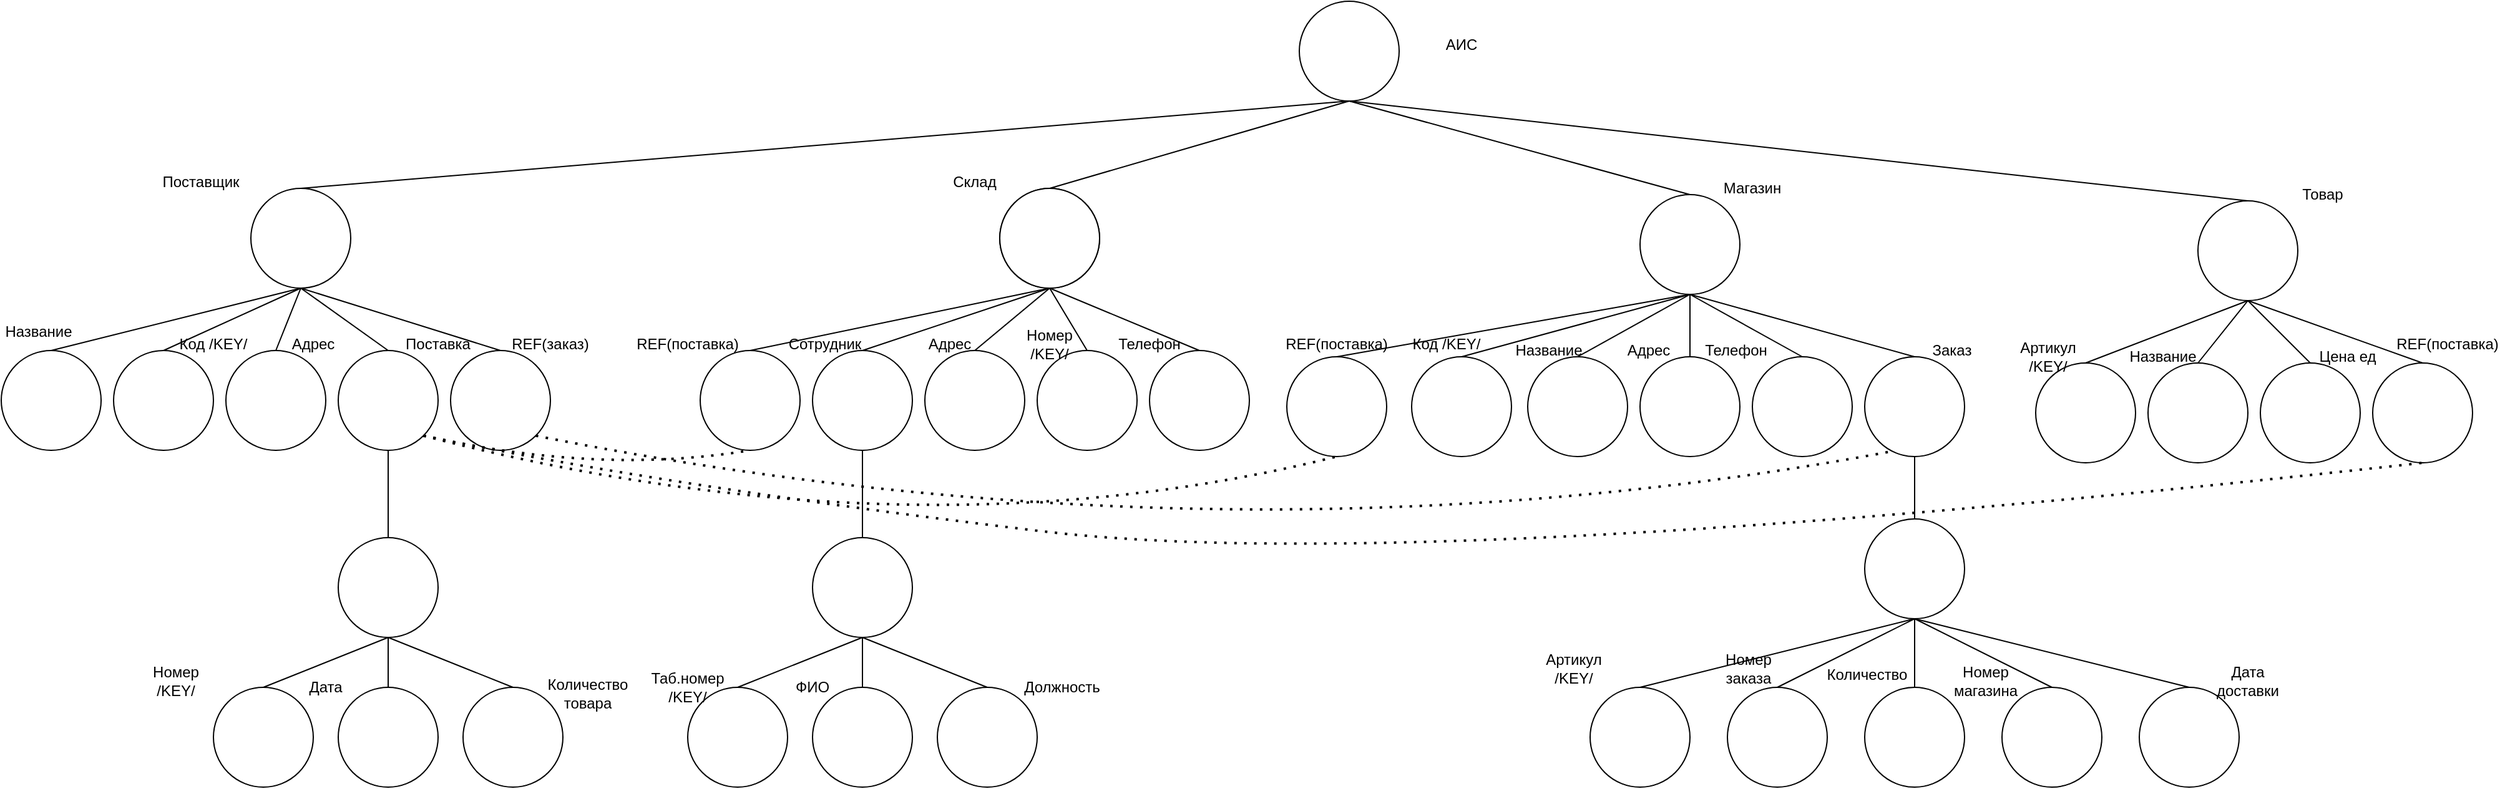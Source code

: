 <mxfile version="15.7.1" type="github">
  <diagram id="nbO-xUztNOdvrbBRGyaU" name="Page-1">
    <mxGraphModel dx="1018" dy="1074" grid="1" gridSize="10" guides="1" tooltips="1" connect="1" arrows="1" fold="1" page="1" pageScale="1" pageWidth="2336" pageHeight="1654" math="0" shadow="0">
      <root>
        <mxCell id="0" />
        <mxCell id="1" parent="0" />
        <mxCell id="AkOpAmFY5jFsptfe66Um-8" value="" style="endArrow=none;html=1;rounded=0;exitX=0.5;exitY=0;exitDx=0;exitDy=0;entryX=0.5;entryY=1;entryDx=0;entryDy=0;" edge="1" parent="1" source="AkOpAmFY5jFsptfe66Um-3" target="AkOpAmFY5jFsptfe66Um-1">
          <mxGeometry width="50" height="50" relative="1" as="geometry">
            <mxPoint x="677" y="220" as="sourcePoint" />
            <mxPoint x="727" y="170" as="targetPoint" />
          </mxGeometry>
        </mxCell>
        <mxCell id="AkOpAmFY5jFsptfe66Um-9" value="" style="endArrow=none;html=1;rounded=0;exitX=0.5;exitY=0;exitDx=0;exitDy=0;entryX=0.5;entryY=1;entryDx=0;entryDy=0;" edge="1" parent="1" source="AkOpAmFY5jFsptfe66Um-4" target="AkOpAmFY5jFsptfe66Um-1">
          <mxGeometry width="50" height="50" relative="1" as="geometry">
            <mxPoint x="597" y="230" as="sourcePoint" />
            <mxPoint x="827" y="170" as="targetPoint" />
          </mxGeometry>
        </mxCell>
        <mxCell id="AkOpAmFY5jFsptfe66Um-10" value="" style="endArrow=none;html=1;rounded=0;exitX=0.5;exitY=0;exitDx=0;exitDy=0;entryX=0.5;entryY=1;entryDx=0;entryDy=0;" edge="1" parent="1" source="AkOpAmFY5jFsptfe66Um-5" target="AkOpAmFY5jFsptfe66Um-1">
          <mxGeometry width="50" height="50" relative="1" as="geometry">
            <mxPoint x="807" y="250" as="sourcePoint" />
            <mxPoint x="910" y="110" as="targetPoint" />
          </mxGeometry>
        </mxCell>
        <mxCell id="AkOpAmFY5jFsptfe66Um-11" value="" style="endArrow=none;html=1;rounded=0;entryX=0.5;entryY=0;entryDx=0;entryDy=0;exitX=0.5;exitY=1;exitDx=0;exitDy=0;" edge="1" parent="1" source="AkOpAmFY5jFsptfe66Um-1" target="AkOpAmFY5jFsptfe66Um-6">
          <mxGeometry width="50" height="50" relative="1" as="geometry">
            <mxPoint x="827" y="170" as="sourcePoint" />
            <mxPoint x="997" y="160" as="targetPoint" />
          </mxGeometry>
        </mxCell>
        <mxCell id="AkOpAmFY5jFsptfe66Um-31" value="" style="ellipse;whiteSpace=wrap;html=1;aspect=fixed;shadow=0;fillColor=#FFFFFF;" vertex="1" parent="1">
          <mxGeometry x="280" y="480" width="80" height="80" as="geometry" />
        </mxCell>
        <mxCell id="AkOpAmFY5jFsptfe66Um-32" value="" style="ellipse;whiteSpace=wrap;html=1;aspect=fixed;shadow=0;fillColor=#FFFFFF;" vertex="1" parent="1">
          <mxGeometry x="380" y="600" width="80" height="80" as="geometry" />
        </mxCell>
        <mxCell id="AkOpAmFY5jFsptfe66Um-33" value="" style="ellipse;whiteSpace=wrap;html=1;aspect=fixed;shadow=0;fillColor=#FFFFFF;" vertex="1" parent="1">
          <mxGeometry x="280" y="600" width="80" height="80" as="geometry" />
        </mxCell>
        <mxCell id="AkOpAmFY5jFsptfe66Um-34" value="" style="ellipse;whiteSpace=wrap;html=1;aspect=fixed;shadow=0;fillColor=#FFFFFF;" vertex="1" parent="1">
          <mxGeometry x="180" y="600" width="80" height="80" as="geometry" />
        </mxCell>
        <mxCell id="AkOpAmFY5jFsptfe66Um-35" value="" style="endArrow=none;html=1;rounded=0;entryX=0.5;entryY=1;entryDx=0;entryDy=0;exitX=0.5;exitY=0;exitDx=0;exitDy=0;" edge="1" parent="1" source="AkOpAmFY5jFsptfe66Um-32" target="AkOpAmFY5jFsptfe66Um-31">
          <mxGeometry width="50" height="50" relative="1" as="geometry">
            <mxPoint x="310" y="840" as="sourcePoint" />
            <mxPoint x="360" y="790" as="targetPoint" />
          </mxGeometry>
        </mxCell>
        <mxCell id="AkOpAmFY5jFsptfe66Um-36" value="" style="endArrow=none;html=1;rounded=0;entryX=0.5;entryY=1;entryDx=0;entryDy=0;exitX=0.5;exitY=0;exitDx=0;exitDy=0;" edge="1" parent="1" source="AkOpAmFY5jFsptfe66Um-31" target="AkOpAmFY5jFsptfe66Um-17">
          <mxGeometry width="50" height="50" relative="1" as="geometry">
            <mxPoint x="500" y="640" as="sourcePoint" />
            <mxPoint x="550" y="590" as="targetPoint" />
          </mxGeometry>
        </mxCell>
        <mxCell id="AkOpAmFY5jFsptfe66Um-37" value="" style="endArrow=none;html=1;rounded=0;entryX=0.5;entryY=1;entryDx=0;entryDy=0;exitX=0.5;exitY=0;exitDx=0;exitDy=0;" edge="1" parent="1" source="AkOpAmFY5jFsptfe66Um-33" target="AkOpAmFY5jFsptfe66Um-31">
          <mxGeometry width="50" height="50" relative="1" as="geometry">
            <mxPoint x="160" y="800" as="sourcePoint" />
            <mxPoint x="210" y="750" as="targetPoint" />
          </mxGeometry>
        </mxCell>
        <mxCell id="AkOpAmFY5jFsptfe66Um-38" value="" style="endArrow=none;html=1;rounded=0;entryX=0.5;entryY=1;entryDx=0;entryDy=0;exitX=0.5;exitY=0;exitDx=0;exitDy=0;startArrow=none;" edge="1" parent="1" source="AkOpAmFY5jFsptfe66Um-34" target="AkOpAmFY5jFsptfe66Um-31">
          <mxGeometry width="50" height="50" relative="1" as="geometry">
            <mxPoint x="200" y="830" as="sourcePoint" />
            <mxPoint x="250" y="780" as="targetPoint" />
          </mxGeometry>
        </mxCell>
        <mxCell id="AkOpAmFY5jFsptfe66Um-39" value="Номер /KEY/" style="text;html=1;strokeColor=none;fillColor=none;align=center;verticalAlign=middle;whiteSpace=wrap;rounded=0;shadow=0;" vertex="1" parent="1">
          <mxGeometry x="120" y="580" width="60" height="30" as="geometry" />
        </mxCell>
        <mxCell id="AkOpAmFY5jFsptfe66Um-40" value="Дата" style="text;html=1;strokeColor=none;fillColor=none;align=center;verticalAlign=middle;whiteSpace=wrap;rounded=0;shadow=0;" vertex="1" parent="1">
          <mxGeometry x="240" y="585" width="60" height="30" as="geometry" />
        </mxCell>
        <mxCell id="AkOpAmFY5jFsptfe66Um-42" value="Количество товара" style="text;html=1;strokeColor=none;fillColor=none;align=center;verticalAlign=middle;whiteSpace=wrap;rounded=0;shadow=0;" vertex="1" parent="1">
          <mxGeometry x="450" y="585" width="60" height="40" as="geometry" />
        </mxCell>
        <mxCell id="AkOpAmFY5jFsptfe66Um-95" value="" style="group" vertex="1" connectable="0" parent="1">
          <mxGeometry x="1640" y="190" width="360" height="230" as="geometry" />
        </mxCell>
        <mxCell id="AkOpAmFY5jFsptfe66Um-6" value="" style="ellipse;whiteSpace=wrap;html=1;aspect=fixed;shadow=0;fillColor=#FFFFFF;" vertex="1" parent="AkOpAmFY5jFsptfe66Um-95">
          <mxGeometry x="130" y="20" width="80" height="80" as="geometry" />
        </mxCell>
        <mxCell id="AkOpAmFY5jFsptfe66Um-15" value="Товар" style="text;html=1;strokeColor=none;fillColor=none;align=center;verticalAlign=middle;whiteSpace=wrap;rounded=0;shadow=0;" vertex="1" parent="AkOpAmFY5jFsptfe66Um-95">
          <mxGeometry x="200" width="60" height="30" as="geometry" />
        </mxCell>
        <mxCell id="AkOpAmFY5jFsptfe66Um-66" value="" style="ellipse;whiteSpace=wrap;html=1;aspect=fixed;shadow=0;fillColor=#FFFFFF;" vertex="1" parent="AkOpAmFY5jFsptfe66Um-95">
          <mxGeometry x="270" y="150" width="80" height="80" as="geometry" />
        </mxCell>
        <mxCell id="AkOpAmFY5jFsptfe66Um-67" value="" style="endArrow=none;html=1;rounded=0;exitX=0.5;exitY=1;exitDx=0;exitDy=0;entryX=0.5;entryY=0;entryDx=0;entryDy=0;" edge="1" parent="AkOpAmFY5jFsptfe66Um-95" source="AkOpAmFY5jFsptfe66Um-6" target="AkOpAmFY5jFsptfe66Um-66">
          <mxGeometry width="50" height="50" relative="1" as="geometry">
            <mxPoint x="90" y="130" as="sourcePoint" />
            <mxPoint x="140" y="80" as="targetPoint" />
          </mxGeometry>
        </mxCell>
        <mxCell id="AkOpAmFY5jFsptfe66Um-69" value="REF(поставка)" style="text;html=1;strokeColor=none;fillColor=none;align=center;verticalAlign=middle;whiteSpace=wrap;rounded=0;shadow=0;" vertex="1" parent="AkOpAmFY5jFsptfe66Um-95">
          <mxGeometry x="300" y="120" width="60" height="30" as="geometry" />
        </mxCell>
        <mxCell id="AkOpAmFY5jFsptfe66Um-78" value="" style="ellipse;whiteSpace=wrap;html=1;aspect=fixed;shadow=0;fillColor=#FFFFFF;" vertex="1" parent="AkOpAmFY5jFsptfe66Um-95">
          <mxGeometry x="180" y="150" width="80" height="80" as="geometry" />
        </mxCell>
        <mxCell id="AkOpAmFY5jFsptfe66Um-79" value="" style="ellipse;whiteSpace=wrap;html=1;aspect=fixed;shadow=0;fillColor=#FFFFFF;" vertex="1" parent="AkOpAmFY5jFsptfe66Um-95">
          <mxGeometry x="90" y="150" width="80" height="80" as="geometry" />
        </mxCell>
        <mxCell id="AkOpAmFY5jFsptfe66Um-80" value="" style="ellipse;whiteSpace=wrap;html=1;aspect=fixed;shadow=0;fillColor=#FFFFFF;" vertex="1" parent="AkOpAmFY5jFsptfe66Um-95">
          <mxGeometry y="150" width="80" height="80" as="geometry" />
        </mxCell>
        <mxCell id="AkOpAmFY5jFsptfe66Um-82" value="" style="endArrow=none;html=1;rounded=0;curved=1;exitX=0.5;exitY=1;exitDx=0;exitDy=0;entryX=0.5;entryY=0;entryDx=0;entryDy=0;" edge="1" parent="AkOpAmFY5jFsptfe66Um-95" source="AkOpAmFY5jFsptfe66Um-6" target="AkOpAmFY5jFsptfe66Um-80">
          <mxGeometry width="50" height="50" relative="1" as="geometry">
            <mxPoint x="60" y="340" as="sourcePoint" />
            <mxPoint x="110" y="290" as="targetPoint" />
          </mxGeometry>
        </mxCell>
        <mxCell id="AkOpAmFY5jFsptfe66Um-83" value="" style="endArrow=none;html=1;rounded=0;curved=1;entryX=0.5;entryY=1;entryDx=0;entryDy=0;exitX=0.5;exitY=0;exitDx=0;exitDy=0;" edge="1" parent="AkOpAmFY5jFsptfe66Um-95" source="AkOpAmFY5jFsptfe66Um-79" target="AkOpAmFY5jFsptfe66Um-6">
          <mxGeometry width="50" height="50" relative="1" as="geometry">
            <mxPoint x="30" y="350" as="sourcePoint" />
            <mxPoint x="80" y="300" as="targetPoint" />
          </mxGeometry>
        </mxCell>
        <mxCell id="AkOpAmFY5jFsptfe66Um-84" value="" style="endArrow=none;html=1;rounded=0;curved=1;exitX=0.5;exitY=0;exitDx=0;exitDy=0;entryX=0.5;entryY=1;entryDx=0;entryDy=0;" edge="1" parent="AkOpAmFY5jFsptfe66Um-95" source="AkOpAmFY5jFsptfe66Um-78" target="AkOpAmFY5jFsptfe66Um-6">
          <mxGeometry width="50" height="50" relative="1" as="geometry">
            <mxPoint x="80" y="320" as="sourcePoint" />
            <mxPoint x="-30" y="100" as="targetPoint" />
          </mxGeometry>
        </mxCell>
        <mxCell id="AkOpAmFY5jFsptfe66Um-195" value="Цена ед" style="text;html=1;strokeColor=none;fillColor=none;align=center;verticalAlign=middle;whiteSpace=wrap;rounded=0;shadow=0;" vertex="1" parent="AkOpAmFY5jFsptfe66Um-95">
          <mxGeometry x="220" y="130" width="60" height="30" as="geometry" />
        </mxCell>
        <mxCell id="AkOpAmFY5jFsptfe66Um-140" value="" style="group" vertex="1" connectable="0" parent="1">
          <mxGeometry x="10" y="180" width="470" height="230" as="geometry" />
        </mxCell>
        <mxCell id="AkOpAmFY5jFsptfe66Um-3" value="" style="ellipse;whiteSpace=wrap;html=1;aspect=fixed;shadow=0;fillColor=#FFFFFF;" vertex="1" parent="AkOpAmFY5jFsptfe66Um-140">
          <mxGeometry x="200" y="20" width="80" height="80" as="geometry" />
        </mxCell>
        <mxCell id="AkOpAmFY5jFsptfe66Um-12" value="Поставщик" style="text;html=1;strokeColor=none;fillColor=none;align=center;verticalAlign=middle;whiteSpace=wrap;rounded=0;shadow=0;" vertex="1" parent="AkOpAmFY5jFsptfe66Um-140">
          <mxGeometry x="130" width="60" height="30" as="geometry" />
        </mxCell>
        <mxCell id="AkOpAmFY5jFsptfe66Um-17" value="" style="ellipse;whiteSpace=wrap;html=1;aspect=fixed;shadow=0;fillColor=#FFFFFF;" vertex="1" parent="AkOpAmFY5jFsptfe66Um-140">
          <mxGeometry x="270" y="150" width="80" height="80" as="geometry" />
        </mxCell>
        <mxCell id="AkOpAmFY5jFsptfe66Um-20" value="" style="ellipse;whiteSpace=wrap;html=1;aspect=fixed;shadow=0;fillColor=#FFFFFF;" vertex="1" parent="AkOpAmFY5jFsptfe66Um-140">
          <mxGeometry x="180" y="150" width="80" height="80" as="geometry" />
        </mxCell>
        <mxCell id="AkOpAmFY5jFsptfe66Um-21" value="" style="ellipse;whiteSpace=wrap;html=1;aspect=fixed;shadow=0;fillColor=#FFFFFF;" vertex="1" parent="AkOpAmFY5jFsptfe66Um-140">
          <mxGeometry x="90" y="150" width="80" height="80" as="geometry" />
        </mxCell>
        <mxCell id="AkOpAmFY5jFsptfe66Um-22" value="" style="ellipse;whiteSpace=wrap;html=1;aspect=fixed;shadow=0;fillColor=#FFFFFF;" vertex="1" parent="AkOpAmFY5jFsptfe66Um-140">
          <mxGeometry y="150" width="80" height="80" as="geometry" />
        </mxCell>
        <mxCell id="AkOpAmFY5jFsptfe66Um-23" value="Код /KEY/" style="text;html=1;strokeColor=none;fillColor=none;align=center;verticalAlign=middle;whiteSpace=wrap;rounded=0;shadow=0;" vertex="1" parent="AkOpAmFY5jFsptfe66Um-140">
          <mxGeometry x="140" y="130" width="60" height="30" as="geometry" />
        </mxCell>
        <mxCell id="AkOpAmFY5jFsptfe66Um-24" value="Название" style="text;html=1;strokeColor=none;fillColor=none;align=center;verticalAlign=middle;whiteSpace=wrap;rounded=0;shadow=0;" vertex="1" parent="AkOpAmFY5jFsptfe66Um-140">
          <mxGeometry y="120" width="60" height="30" as="geometry" />
        </mxCell>
        <mxCell id="AkOpAmFY5jFsptfe66Um-26" value="Поставка" style="text;html=1;strokeColor=none;fillColor=none;align=center;verticalAlign=middle;whiteSpace=wrap;rounded=0;shadow=0;" vertex="1" parent="AkOpAmFY5jFsptfe66Um-140">
          <mxGeometry x="320" y="130" width="60" height="30" as="geometry" />
        </mxCell>
        <mxCell id="AkOpAmFY5jFsptfe66Um-85" value="" style="ellipse;whiteSpace=wrap;html=1;aspect=fixed;shadow=0;fillColor=#FFFFFF;" vertex="1" parent="AkOpAmFY5jFsptfe66Um-140">
          <mxGeometry x="360" y="150" width="80" height="80" as="geometry" />
        </mxCell>
        <mxCell id="AkOpAmFY5jFsptfe66Um-86" value="REF(заказ)" style="text;html=1;strokeColor=none;fillColor=none;align=center;verticalAlign=middle;whiteSpace=wrap;rounded=0;shadow=0;" vertex="1" parent="AkOpAmFY5jFsptfe66Um-140">
          <mxGeometry x="410" y="130" width="60" height="30" as="geometry" />
        </mxCell>
        <mxCell id="AkOpAmFY5jFsptfe66Um-27" value="" style="endArrow=none;html=1;rounded=0;entryX=0.5;entryY=1;entryDx=0;entryDy=0;exitX=0.5;exitY=0;exitDx=0;exitDy=0;" edge="1" parent="AkOpAmFY5jFsptfe66Um-140" source="AkOpAmFY5jFsptfe66Um-17" target="AkOpAmFY5jFsptfe66Um-3">
          <mxGeometry width="50" height="50" relative="1" as="geometry">
            <mxPoint x="360" y="580" as="sourcePoint" />
            <mxPoint x="410" y="530" as="targetPoint" />
          </mxGeometry>
        </mxCell>
        <mxCell id="AkOpAmFY5jFsptfe66Um-28" value="" style="endArrow=none;html=1;rounded=0;entryX=0.5;entryY=1;entryDx=0;entryDy=0;exitX=0.5;exitY=0;exitDx=0;exitDy=0;" edge="1" parent="AkOpAmFY5jFsptfe66Um-140" source="AkOpAmFY5jFsptfe66Um-20" target="AkOpAmFY5jFsptfe66Um-3">
          <mxGeometry width="50" height="50" relative="1" as="geometry">
            <mxPoint x="250" y="310" as="sourcePoint" />
            <mxPoint x="300" y="260" as="targetPoint" />
          </mxGeometry>
        </mxCell>
        <mxCell id="AkOpAmFY5jFsptfe66Um-29" value="" style="endArrow=none;html=1;rounded=0;exitX=0.5;exitY=0;exitDx=0;exitDy=0;entryX=0.5;entryY=1;entryDx=0;entryDy=0;" edge="1" parent="AkOpAmFY5jFsptfe66Um-140" source="AkOpAmFY5jFsptfe66Um-21" target="AkOpAmFY5jFsptfe66Um-3">
          <mxGeometry width="50" height="50" relative="1" as="geometry">
            <mxPoint x="140" y="310" as="sourcePoint" />
            <mxPoint x="410" y="300" as="targetPoint" />
          </mxGeometry>
        </mxCell>
        <mxCell id="AkOpAmFY5jFsptfe66Um-30" value="" style="endArrow=none;html=1;rounded=0;entryX=0.5;entryY=1;entryDx=0;entryDy=0;exitX=0.5;exitY=0;exitDx=0;exitDy=0;" edge="1" parent="AkOpAmFY5jFsptfe66Um-140" source="AkOpAmFY5jFsptfe66Um-22" target="AkOpAmFY5jFsptfe66Um-3">
          <mxGeometry width="50" height="50" relative="1" as="geometry">
            <mxPoint x="110" y="340" as="sourcePoint" />
            <mxPoint x="160" y="290" as="targetPoint" />
            <Array as="points" />
          </mxGeometry>
        </mxCell>
        <mxCell id="AkOpAmFY5jFsptfe66Um-87" value="" style="endArrow=none;html=1;rounded=0;curved=1;entryX=0.5;entryY=1;entryDx=0;entryDy=0;exitX=0.5;exitY=0;exitDx=0;exitDy=0;" edge="1" parent="AkOpAmFY5jFsptfe66Um-140" source="AkOpAmFY5jFsptfe66Um-85" target="AkOpAmFY5jFsptfe66Um-3">
          <mxGeometry width="50" height="50" relative="1" as="geometry">
            <mxPoint x="100" y="530" as="sourcePoint" />
            <mxPoint x="150" y="480" as="targetPoint" />
          </mxGeometry>
        </mxCell>
        <mxCell id="AkOpAmFY5jFsptfe66Um-25" value="Адрес" style="text;html=1;strokeColor=none;fillColor=none;align=center;verticalAlign=middle;whiteSpace=wrap;rounded=0;shadow=0;" vertex="1" parent="AkOpAmFY5jFsptfe66Um-140">
          <mxGeometry x="220" y="130" width="60" height="30" as="geometry" />
        </mxCell>
        <mxCell id="AkOpAmFY5jFsptfe66Um-143" value="" style="group" vertex="1" connectable="0" parent="1">
          <mxGeometry x="1050" y="50" width="160" height="80" as="geometry" />
        </mxCell>
        <mxCell id="AkOpAmFY5jFsptfe66Um-1" value="" style="ellipse;whiteSpace=wrap;html=1;aspect=fixed;shadow=0;" vertex="1" parent="AkOpAmFY5jFsptfe66Um-143">
          <mxGeometry width="80" height="80" as="geometry" />
        </mxCell>
        <mxCell id="AkOpAmFY5jFsptfe66Um-16" value="АИС" style="text;html=1;strokeColor=none;fillColor=none;align=center;verticalAlign=middle;whiteSpace=wrap;rounded=0;shadow=0;" vertex="1" parent="AkOpAmFY5jFsptfe66Um-143">
          <mxGeometry x="100" y="20" width="60" height="30" as="geometry" />
        </mxCell>
        <mxCell id="AkOpAmFY5jFsptfe66Um-147" value="" style="group" vertex="1" connectable="0" parent="1">
          <mxGeometry x="1120" y="190" width="683" height="490" as="geometry" />
        </mxCell>
        <mxCell id="AkOpAmFY5jFsptfe66Um-103" value="" style="group" vertex="1" connectable="0" parent="AkOpAmFY5jFsptfe66Um-147">
          <mxGeometry width="483" height="355" as="geometry" />
        </mxCell>
        <mxCell id="AkOpAmFY5jFsptfe66Um-5" value="" style="ellipse;whiteSpace=wrap;html=1;aspect=fixed;shadow=0;fillColor=#FFFFFF;" vertex="1" parent="AkOpAmFY5jFsptfe66Um-103">
          <mxGeometry x="203" y="15" width="80" height="80" as="geometry" />
        </mxCell>
        <mxCell id="AkOpAmFY5jFsptfe66Um-14" value="Магазин" style="text;html=1;strokeColor=none;fillColor=none;align=center;verticalAlign=middle;whiteSpace=wrap;rounded=0;shadow=0;" vertex="1" parent="AkOpAmFY5jFsptfe66Um-103">
          <mxGeometry x="263" width="60" height="20" as="geometry" />
        </mxCell>
        <mxCell id="AkOpAmFY5jFsptfe66Um-44" value="" style="ellipse;whiteSpace=wrap;html=1;aspect=fixed;shadow=0;fillColor=#FFFFFF;" vertex="1" parent="AkOpAmFY5jFsptfe66Um-103">
          <mxGeometry x="113" y="145" width="80" height="80" as="geometry" />
        </mxCell>
        <mxCell id="AkOpAmFY5jFsptfe66Um-45" value="" style="ellipse;whiteSpace=wrap;html=1;aspect=fixed;shadow=0;fillColor=#FFFFFF;" vertex="1" parent="AkOpAmFY5jFsptfe66Um-103">
          <mxGeometry x="203" y="145" width="80" height="80" as="geometry" />
        </mxCell>
        <mxCell id="AkOpAmFY5jFsptfe66Um-46" value="" style="ellipse;whiteSpace=wrap;html=1;aspect=fixed;shadow=0;fillColor=#FFFFFF;" vertex="1" parent="AkOpAmFY5jFsptfe66Um-103">
          <mxGeometry x="293" y="145" width="80" height="80" as="geometry" />
        </mxCell>
        <mxCell id="AkOpAmFY5jFsptfe66Um-47" value="" style="ellipse;whiteSpace=wrap;html=1;aspect=fixed;shadow=0;fillColor=#FFFFFF;" vertex="1" parent="AkOpAmFY5jFsptfe66Um-103">
          <mxGeometry x="383" y="145" width="80" height="80" as="geometry" />
        </mxCell>
        <mxCell id="AkOpAmFY5jFsptfe66Um-49" value="" style="endArrow=none;html=1;rounded=0;entryX=0.5;entryY=1;entryDx=0;entryDy=0;exitX=0.5;exitY=0;exitDx=0;exitDy=0;" edge="1" parent="AkOpAmFY5jFsptfe66Um-103" source="AkOpAmFY5jFsptfe66Um-44" target="AkOpAmFY5jFsptfe66Um-5">
          <mxGeometry width="50" height="50" relative="1" as="geometry">
            <mxPoint x="-47" y="325" as="sourcePoint" />
            <mxPoint x="3" y="275" as="targetPoint" />
          </mxGeometry>
        </mxCell>
        <mxCell id="AkOpAmFY5jFsptfe66Um-50" value="" style="endArrow=none;html=1;rounded=0;entryX=0.5;entryY=1;entryDx=0;entryDy=0;exitX=0.5;exitY=0;exitDx=0;exitDy=0;" edge="1" parent="AkOpAmFY5jFsptfe66Um-103" source="AkOpAmFY5jFsptfe66Um-45" target="AkOpAmFY5jFsptfe66Um-5">
          <mxGeometry width="50" height="50" relative="1" as="geometry">
            <mxPoint x="123" y="415" as="sourcePoint" />
            <mxPoint x="173" y="365" as="targetPoint" />
          </mxGeometry>
        </mxCell>
        <mxCell id="AkOpAmFY5jFsptfe66Um-51" value="" style="endArrow=none;html=1;rounded=0;exitX=0.5;exitY=0;exitDx=0;exitDy=0;entryX=0.5;entryY=1;entryDx=0;entryDy=0;" edge="1" parent="AkOpAmFY5jFsptfe66Um-103" source="AkOpAmFY5jFsptfe66Um-46" target="AkOpAmFY5jFsptfe66Um-5">
          <mxGeometry width="50" height="50" relative="1" as="geometry">
            <mxPoint x="213" y="385" as="sourcePoint" />
            <mxPoint x="373" y="75" as="targetPoint" />
          </mxGeometry>
        </mxCell>
        <mxCell id="AkOpAmFY5jFsptfe66Um-52" value="" style="endArrow=none;html=1;rounded=0;entryX=0.5;entryY=1;entryDx=0;entryDy=0;exitX=0.5;exitY=0;exitDx=0;exitDy=0;" edge="1" parent="AkOpAmFY5jFsptfe66Um-103" source="AkOpAmFY5jFsptfe66Um-47" target="AkOpAmFY5jFsptfe66Um-5">
          <mxGeometry width="50" height="50" relative="1" as="geometry">
            <mxPoint x="133" y="395" as="sourcePoint" />
            <mxPoint x="183" y="345" as="targetPoint" />
          </mxGeometry>
        </mxCell>
        <mxCell id="AkOpAmFY5jFsptfe66Um-53" value="Заказ" style="text;html=1;strokeColor=none;fillColor=none;align=center;verticalAlign=middle;whiteSpace=wrap;rounded=0;shadow=0;" vertex="1" parent="AkOpAmFY5jFsptfe66Um-103">
          <mxGeometry x="423" y="125" width="60" height="30" as="geometry" />
        </mxCell>
        <mxCell id="AkOpAmFY5jFsptfe66Um-54" value="" style="ellipse;whiteSpace=wrap;html=1;aspect=fixed;shadow=0;fillColor=#FFFFFF;" vertex="1" parent="AkOpAmFY5jFsptfe66Um-103">
          <mxGeometry x="383" y="275" width="80" height="80" as="geometry" />
        </mxCell>
        <mxCell id="AkOpAmFY5jFsptfe66Um-55" value="" style="endArrow=none;html=1;rounded=0;entryX=0.5;entryY=1;entryDx=0;entryDy=0;exitX=0.5;exitY=0;exitDx=0;exitDy=0;" edge="1" parent="AkOpAmFY5jFsptfe66Um-103" source="AkOpAmFY5jFsptfe66Um-54" target="AkOpAmFY5jFsptfe66Um-47">
          <mxGeometry width="50" height="50" relative="1" as="geometry">
            <mxPoint x="173" y="455" as="sourcePoint" />
            <mxPoint x="223" y="405" as="targetPoint" />
          </mxGeometry>
        </mxCell>
        <mxCell id="AkOpAmFY5jFsptfe66Um-101" value="" style="endArrow=none;html=1;rounded=0;exitX=0.5;exitY=0;exitDx=0;exitDy=0;entryX=0.5;entryY=1;entryDx=0;entryDy=0;" edge="1" source="AkOpAmFY5jFsptfe66Um-100" parent="AkOpAmFY5jFsptfe66Um-103">
          <mxGeometry width="50" height="50" relative="1" as="geometry">
            <mxPoint x="93" y="365" as="sourcePoint" />
            <mxPoint x="423" y="355" as="targetPoint" />
          </mxGeometry>
        </mxCell>
        <mxCell id="AkOpAmFY5jFsptfe66Um-102" value="" style="endArrow=none;html=1;rounded=0;exitX=0.5;exitY=0;exitDx=0;exitDy=0;entryX=0.5;entryY=1;entryDx=0;entryDy=0;" edge="1" source="AkOpAmFY5jFsptfe66Um-99" parent="AkOpAmFY5jFsptfe66Um-103">
          <mxGeometry width="50" height="50" relative="1" as="geometry">
            <mxPoint x="163" y="365" as="sourcePoint" />
            <mxPoint x="423" y="355" as="targetPoint" />
          </mxGeometry>
        </mxCell>
        <mxCell id="AkOpAmFY5jFsptfe66Um-179" value="Название" style="text;html=1;strokeColor=none;fillColor=none;align=center;verticalAlign=middle;whiteSpace=wrap;rounded=0;shadow=0;" vertex="1" parent="AkOpAmFY5jFsptfe66Um-103">
          <mxGeometry x="100" y="125" width="60" height="30" as="geometry" />
        </mxCell>
        <mxCell id="AkOpAmFY5jFsptfe66Um-181" value="Адрес" style="text;html=1;strokeColor=none;fillColor=none;align=center;verticalAlign=middle;whiteSpace=wrap;rounded=0;shadow=0;" vertex="1" parent="AkOpAmFY5jFsptfe66Um-103">
          <mxGeometry x="180" y="125" width="60" height="30" as="geometry" />
        </mxCell>
        <mxCell id="AkOpAmFY5jFsptfe66Um-182" value="Телефон" style="text;html=1;strokeColor=none;fillColor=none;align=center;verticalAlign=middle;whiteSpace=wrap;rounded=0;shadow=0;" vertex="1" parent="AkOpAmFY5jFsptfe66Um-103">
          <mxGeometry x="250" y="125" width="60" height="30" as="geometry" />
        </mxCell>
        <mxCell id="AkOpAmFY5jFsptfe66Um-146" value="" style="group" vertex="1" connectable="0" parent="AkOpAmFY5jFsptfe66Um-147">
          <mxGeometry x="163" y="410" width="520" height="80" as="geometry" />
        </mxCell>
        <mxCell id="AkOpAmFY5jFsptfe66Um-96" value="" style="ellipse;whiteSpace=wrap;html=1;aspect=fixed;shadow=0;fillColor=#FFFFFF;" vertex="1" parent="AkOpAmFY5jFsptfe66Um-146">
          <mxGeometry x="440" width="80" height="80" as="geometry" />
        </mxCell>
        <mxCell id="AkOpAmFY5jFsptfe66Um-97" value="" style="ellipse;whiteSpace=wrap;html=1;aspect=fixed;shadow=0;fillColor=#FFFFFF;" vertex="1" parent="AkOpAmFY5jFsptfe66Um-146">
          <mxGeometry x="330" width="80" height="80" as="geometry" />
        </mxCell>
        <mxCell id="AkOpAmFY5jFsptfe66Um-98" value="" style="ellipse;whiteSpace=wrap;html=1;aspect=fixed;shadow=0;fillColor=#FFFFFF;" vertex="1" parent="AkOpAmFY5jFsptfe66Um-146">
          <mxGeometry x="220" width="80" height="80" as="geometry" />
        </mxCell>
        <mxCell id="AkOpAmFY5jFsptfe66Um-99" value="" style="ellipse;whiteSpace=wrap;html=1;aspect=fixed;shadow=0;fillColor=#FFFFFF;" vertex="1" parent="AkOpAmFY5jFsptfe66Um-146">
          <mxGeometry x="110" width="80" height="80" as="geometry" />
        </mxCell>
        <mxCell id="AkOpAmFY5jFsptfe66Um-100" value="" style="ellipse;whiteSpace=wrap;html=1;aspect=fixed;shadow=0;fillColor=#FFFFFF;" vertex="1" parent="AkOpAmFY5jFsptfe66Um-146">
          <mxGeometry width="80" height="80" as="geometry" />
        </mxCell>
        <mxCell id="AkOpAmFY5jFsptfe66Um-190" value="Количество" style="text;html=1;strokeColor=none;fillColor=none;align=center;verticalAlign=middle;whiteSpace=wrap;rounded=0;shadow=0;direction=south;" vertex="1" parent="AkOpAmFY5jFsptfe66Um-146">
          <mxGeometry x="207" y="-40" width="30" height="60" as="geometry" />
        </mxCell>
        <mxCell id="AkOpAmFY5jFsptfe66Um-63" value="" style="endArrow=none;html=1;rounded=0;exitX=0.5;exitY=0;exitDx=0;exitDy=0;entryX=0.5;entryY=1;entryDx=0;entryDy=0;" edge="1" parent="AkOpAmFY5jFsptfe66Um-147" source="AkOpAmFY5jFsptfe66Um-96" target="AkOpAmFY5jFsptfe66Um-54">
          <mxGeometry width="50" height="50" relative="1" as="geometry">
            <mxPoint x="1040" y="600" as="sourcePoint" />
            <mxPoint x="1413" y="505" as="targetPoint" />
          </mxGeometry>
        </mxCell>
        <mxCell id="AkOpAmFY5jFsptfe66Um-64" value="" style="endArrow=none;html=1;rounded=0;exitX=0.5;exitY=0;exitDx=0;exitDy=0;entryX=0.5;entryY=1;entryDx=0;entryDy=0;" edge="1" parent="AkOpAmFY5jFsptfe66Um-147" source="AkOpAmFY5jFsptfe66Um-97" target="AkOpAmFY5jFsptfe66Um-54">
          <mxGeometry width="50" height="50" relative="1" as="geometry">
            <mxPoint x="1150" y="600" as="sourcePoint" />
            <mxPoint x="1503" y="495" as="targetPoint" />
          </mxGeometry>
        </mxCell>
        <mxCell id="AkOpAmFY5jFsptfe66Um-65" value="" style="endArrow=none;html=1;rounded=0;exitX=0.5;exitY=0;exitDx=0;exitDy=0;entryX=0.5;entryY=1;entryDx=0;entryDy=0;" edge="1" parent="AkOpAmFY5jFsptfe66Um-147" source="AkOpAmFY5jFsptfe66Um-98" target="AkOpAmFY5jFsptfe66Um-54">
          <mxGeometry width="50" height="50" relative="1" as="geometry">
            <mxPoint x="1260" y="600" as="sourcePoint" />
            <mxPoint x="1443" y="735" as="targetPoint" />
          </mxGeometry>
        </mxCell>
        <mxCell id="AkOpAmFY5jFsptfe66Um-184" value="Артикул /KEY/" style="text;html=1;strokeColor=none;fillColor=none;align=center;verticalAlign=middle;whiteSpace=wrap;rounded=0;shadow=0;" vertex="1" parent="AkOpAmFY5jFsptfe66Um-147">
          <mxGeometry x="120" y="380" width="60" height="30" as="geometry" />
        </mxCell>
        <mxCell id="AkOpAmFY5jFsptfe66Um-187" value="Номер заказа" style="text;html=1;strokeColor=none;fillColor=none;align=center;verticalAlign=middle;whiteSpace=wrap;rounded=0;shadow=0;" vertex="1" parent="AkOpAmFY5jFsptfe66Um-147">
          <mxGeometry x="260" y="380" width="60" height="30" as="geometry" />
        </mxCell>
        <mxCell id="AkOpAmFY5jFsptfe66Um-191" value="Номер магазина" style="text;html=1;strokeColor=none;fillColor=none;align=center;verticalAlign=middle;whiteSpace=wrap;rounded=0;shadow=0;" vertex="1" parent="AkOpAmFY5jFsptfe66Um-147">
          <mxGeometry x="450" y="390" width="60" height="30" as="geometry" />
        </mxCell>
        <mxCell id="AkOpAmFY5jFsptfe66Um-193" value="Артикул /KEY/" style="text;html=1;strokeColor=none;fillColor=none;align=center;verticalAlign=middle;whiteSpace=wrap;rounded=0;shadow=0;" vertex="1" parent="AkOpAmFY5jFsptfe66Um-147">
          <mxGeometry x="500" y="130" width="60" height="30" as="geometry" />
        </mxCell>
        <mxCell id="AkOpAmFY5jFsptfe66Um-194" value="Название" style="text;html=1;strokeColor=none;fillColor=none;align=center;verticalAlign=middle;whiteSpace=wrap;rounded=0;shadow=0;" vertex="1" parent="AkOpAmFY5jFsptfe66Um-147">
          <mxGeometry x="592" y="130" width="60" height="30" as="geometry" />
        </mxCell>
        <mxCell id="AkOpAmFY5jFsptfe66Um-168" value="" style="group" vertex="1" connectable="0" parent="1">
          <mxGeometry x="530" y="180" width="690" height="500" as="geometry" />
        </mxCell>
        <mxCell id="AkOpAmFY5jFsptfe66Um-161" value="" style="endArrow=none;html=1;rounded=0;entryX=0.5;entryY=1;entryDx=0;entryDy=0;exitX=0.5;exitY=0;exitDx=0;exitDy=0;" edge="1" parent="AkOpAmFY5jFsptfe66Um-168" source="AkOpAmFY5jFsptfe66Um-158">
          <mxGeometry width="50" height="50" relative="1" as="geometry">
            <mxPoint x="10" y="620" as="sourcePoint" />
            <mxPoint x="170" y="380" as="targetPoint" />
          </mxGeometry>
        </mxCell>
        <mxCell id="AkOpAmFY5jFsptfe66Um-167" value="" style="group" vertex="1" connectable="0" parent="AkOpAmFY5jFsptfe66Um-168">
          <mxGeometry width="690" height="500" as="geometry" />
        </mxCell>
        <mxCell id="AkOpAmFY5jFsptfe66Um-142" value="" style="group" vertex="1" connectable="0" parent="AkOpAmFY5jFsptfe66Um-167">
          <mxGeometry width="690" height="240" as="geometry" />
        </mxCell>
        <mxCell id="AkOpAmFY5jFsptfe66Um-139" value="" style="group" vertex="1" connectable="0" parent="AkOpAmFY5jFsptfe66Um-142">
          <mxGeometry x="40" width="650" height="240" as="geometry" />
        </mxCell>
        <mxCell id="AkOpAmFY5jFsptfe66Um-72" value="" style="ellipse;whiteSpace=wrap;html=1;aspect=fixed;shadow=0;fillColor=#FFFFFF;" vertex="1" parent="AkOpAmFY5jFsptfe66Um-139">
          <mxGeometry x="90" y="150" width="80" height="80" as="geometry" />
        </mxCell>
        <mxCell id="AkOpAmFY5jFsptfe66Um-73" value="" style="ellipse;whiteSpace=wrap;html=1;aspect=fixed;shadow=0;fillColor=#FFFFFF;" vertex="1" parent="AkOpAmFY5jFsptfe66Um-139">
          <mxGeometry x="180" y="150" width="80" height="80" as="geometry" />
        </mxCell>
        <mxCell id="AkOpAmFY5jFsptfe66Um-74" value="" style="ellipse;whiteSpace=wrap;html=1;aspect=fixed;shadow=0;fillColor=#FFFFFF;" vertex="1" parent="AkOpAmFY5jFsptfe66Um-139">
          <mxGeometry x="270" y="150" width="80" height="80" as="geometry" />
        </mxCell>
        <mxCell id="AkOpAmFY5jFsptfe66Um-104" value="" style="ellipse;whiteSpace=wrap;html=1;aspect=fixed;shadow=0;fillColor=#FFFFFF;" vertex="1" parent="AkOpAmFY5jFsptfe66Um-139">
          <mxGeometry x="360" y="150" width="80" height="80" as="geometry" />
        </mxCell>
        <mxCell id="AkOpAmFY5jFsptfe66Um-135" value="" style="group" vertex="1" connectable="0" parent="AkOpAmFY5jFsptfe66Um-139">
          <mxGeometry width="650" height="240" as="geometry" />
        </mxCell>
        <mxCell id="AkOpAmFY5jFsptfe66Um-4" value="" style="ellipse;whiteSpace=wrap;html=1;aspect=fixed;shadow=0;fillColor=#FFFFFF;" vertex="1" parent="AkOpAmFY5jFsptfe66Um-135">
          <mxGeometry x="240" y="20" width="80" height="80" as="geometry" />
        </mxCell>
        <mxCell id="AkOpAmFY5jFsptfe66Um-13" value="Склад" style="text;html=1;strokeColor=none;fillColor=none;align=center;verticalAlign=middle;whiteSpace=wrap;rounded=0;shadow=0;" vertex="1" parent="AkOpAmFY5jFsptfe66Um-135">
          <mxGeometry x="190" width="60" height="30" as="geometry" />
        </mxCell>
        <mxCell id="AkOpAmFY5jFsptfe66Um-89" value="" style="ellipse;whiteSpace=wrap;html=1;aspect=fixed;shadow=0;fillColor=#FFFFFF;" vertex="1" parent="AkOpAmFY5jFsptfe66Um-135">
          <mxGeometry y="150" width="80" height="80" as="geometry" />
        </mxCell>
        <mxCell id="AkOpAmFY5jFsptfe66Um-90" value="" style="endArrow=none;html=1;rounded=0;curved=1;exitX=0.5;exitY=0;exitDx=0;exitDy=0;entryX=0.5;entryY=1;entryDx=0;entryDy=0;" edge="1" parent="AkOpAmFY5jFsptfe66Um-135" source="AkOpAmFY5jFsptfe66Um-89" target="AkOpAmFY5jFsptfe66Um-4">
          <mxGeometry width="50" height="50" relative="1" as="geometry">
            <mxPoint x="130" y="230" as="sourcePoint" />
            <mxPoint x="180" y="180" as="targetPoint" />
          </mxGeometry>
        </mxCell>
        <mxCell id="AkOpAmFY5jFsptfe66Um-108" value="" style="ellipse;whiteSpace=wrap;html=1;aspect=fixed;shadow=0;fillColor=#FFFFFF;" vertex="1" parent="AkOpAmFY5jFsptfe66Um-135">
          <mxGeometry x="240" y="20" width="80" height="80" as="geometry" />
        </mxCell>
        <mxCell id="AkOpAmFY5jFsptfe66Um-144" value="Сотрудник" style="text;html=1;strokeColor=none;fillColor=none;align=center;verticalAlign=middle;whiteSpace=wrap;rounded=0;shadow=0;" vertex="1" parent="AkOpAmFY5jFsptfe66Um-135">
          <mxGeometry x="70" y="130" width="60" height="30" as="geometry" />
        </mxCell>
        <mxCell id="AkOpAmFY5jFsptfe66Um-152" value="Адрес" style="text;html=1;strokeColor=none;fillColor=none;align=center;verticalAlign=middle;whiteSpace=wrap;rounded=0;shadow=0;" vertex="1" parent="AkOpAmFY5jFsptfe66Um-135">
          <mxGeometry x="170" y="130" width="60" height="30" as="geometry" />
        </mxCell>
        <mxCell id="AkOpAmFY5jFsptfe66Um-151" value="Номер /KEY/" style="text;html=1;strokeColor=none;fillColor=none;align=center;verticalAlign=middle;whiteSpace=wrap;rounded=0;shadow=0;" vertex="1" parent="AkOpAmFY5jFsptfe66Um-135">
          <mxGeometry x="250" y="130" width="60" height="30" as="geometry" />
        </mxCell>
        <mxCell id="AkOpAmFY5jFsptfe66Um-153" value="Телефон" style="text;html=1;strokeColor=none;fillColor=none;align=center;verticalAlign=middle;whiteSpace=wrap;rounded=0;shadow=0;" vertex="1" parent="AkOpAmFY5jFsptfe66Um-135">
          <mxGeometry x="330" y="130" width="60" height="30" as="geometry" />
        </mxCell>
        <mxCell id="AkOpAmFY5jFsptfe66Um-43" value="" style="ellipse;whiteSpace=wrap;html=1;aspect=fixed;shadow=0;fillColor=#FFFFFF;" vertex="1" parent="AkOpAmFY5jFsptfe66Um-135">
          <mxGeometry x="470" y="155" width="80" height="80" as="geometry" />
        </mxCell>
        <mxCell id="AkOpAmFY5jFsptfe66Um-93" value="REF(поставка)" style="text;html=1;strokeColor=none;fillColor=none;align=center;verticalAlign=middle;whiteSpace=wrap;rounded=0;shadow=0;" vertex="1" parent="AkOpAmFY5jFsptfe66Um-135">
          <mxGeometry x="480" y="130" width="60" height="30" as="geometry" />
        </mxCell>
        <mxCell id="AkOpAmFY5jFsptfe66Um-173" value="" style="ellipse;whiteSpace=wrap;html=1;aspect=fixed;shadow=0;fillColor=#FFFFFF;" vertex="1" parent="AkOpAmFY5jFsptfe66Um-135">
          <mxGeometry x="570" y="155" width="80" height="80" as="geometry" />
        </mxCell>
        <mxCell id="AkOpAmFY5jFsptfe66Um-175" value="Код /KEY/" style="text;html=1;strokeColor=none;fillColor=none;align=center;verticalAlign=middle;whiteSpace=wrap;rounded=0;shadow=0;" vertex="1" parent="AkOpAmFY5jFsptfe66Um-135">
          <mxGeometry x="568" y="130" width="60" height="30" as="geometry" />
        </mxCell>
        <mxCell id="AkOpAmFY5jFsptfe66Um-77" value="" style="endArrow=none;html=1;rounded=0;curved=1;entryX=0.5;entryY=1;entryDx=0;entryDy=0;exitX=0.5;exitY=0;exitDx=0;exitDy=0;" edge="1" parent="AkOpAmFY5jFsptfe66Um-139" source="AkOpAmFY5jFsptfe66Um-72" target="AkOpAmFY5jFsptfe66Um-4">
          <mxGeometry width="50" height="50" relative="1" as="geometry">
            <mxPoint x="670" y="560" as="sourcePoint" />
            <mxPoint x="720" y="510" as="targetPoint" />
          </mxGeometry>
        </mxCell>
        <mxCell id="AkOpAmFY5jFsptfe66Um-76" value="" style="endArrow=none;html=1;rounded=0;curved=1;entryX=0.5;entryY=1;entryDx=0;entryDy=0;exitX=0.5;exitY=0;exitDx=0;exitDy=0;" edge="1" parent="AkOpAmFY5jFsptfe66Um-139" source="AkOpAmFY5jFsptfe66Um-73" target="AkOpAmFY5jFsptfe66Um-4">
          <mxGeometry width="50" height="50" relative="1" as="geometry">
            <mxPoint x="700" y="590" as="sourcePoint" />
            <mxPoint x="750" y="540" as="targetPoint" />
          </mxGeometry>
        </mxCell>
        <mxCell id="AkOpAmFY5jFsptfe66Um-75" value="" style="endArrow=none;html=1;rounded=0;curved=1;entryX=0.5;entryY=1;entryDx=0;entryDy=0;exitX=0.5;exitY=0;exitDx=0;exitDy=0;" edge="1" parent="AkOpAmFY5jFsptfe66Um-139" source="AkOpAmFY5jFsptfe66Um-74" target="AkOpAmFY5jFsptfe66Um-4">
          <mxGeometry width="50" height="50" relative="1" as="geometry">
            <mxPoint x="720" y="530" as="sourcePoint" />
            <mxPoint x="770" y="480" as="targetPoint" />
          </mxGeometry>
        </mxCell>
        <mxCell id="AkOpAmFY5jFsptfe66Um-106" value="" style="endArrow=none;html=1;rounded=0;curved=1;exitX=0.5;exitY=1;exitDx=0;exitDy=0;entryX=0.5;entryY=0;entryDx=0;entryDy=0;" edge="1" parent="AkOpAmFY5jFsptfe66Um-139" source="AkOpAmFY5jFsptfe66Um-4" target="AkOpAmFY5jFsptfe66Um-104">
          <mxGeometry width="50" height="50" relative="1" as="geometry">
            <mxPoint x="850" y="320" as="sourcePoint" />
            <mxPoint x="900" y="270" as="targetPoint" />
          </mxGeometry>
        </mxCell>
        <mxCell id="AkOpAmFY5jFsptfe66Um-141" value="REF(поставка)" style="text;html=1;strokeColor=none;fillColor=none;align=center;verticalAlign=middle;whiteSpace=wrap;rounded=0;shadow=0;" vertex="1" parent="AkOpAmFY5jFsptfe66Um-142">
          <mxGeometry y="130" width="60" height="30" as="geometry" />
        </mxCell>
        <mxCell id="AkOpAmFY5jFsptfe66Um-155" value="" style="ellipse;whiteSpace=wrap;html=1;aspect=fixed;shadow=0;fillColor=#FFFFFF;" vertex="1" parent="AkOpAmFY5jFsptfe66Um-167">
          <mxGeometry x="130" y="300" width="80" height="80" as="geometry" />
        </mxCell>
        <mxCell id="AkOpAmFY5jFsptfe66Um-156" value="" style="endArrow=none;html=1;rounded=0;curved=1;exitX=0.5;exitY=0;exitDx=0;exitDy=0;" edge="1" parent="AkOpAmFY5jFsptfe66Um-167" source="AkOpAmFY5jFsptfe66Um-155">
          <mxGeometry width="50" height="50" relative="1" as="geometry">
            <mxPoint x="30" y="420" as="sourcePoint" />
            <mxPoint x="170" y="230" as="targetPoint" />
          </mxGeometry>
        </mxCell>
        <mxCell id="AkOpAmFY5jFsptfe66Um-157" value="" style="ellipse;whiteSpace=wrap;html=1;aspect=fixed;shadow=0;fillColor=#FFFFFF;" vertex="1" parent="AkOpAmFY5jFsptfe66Um-167">
          <mxGeometry x="230" y="420" width="80" height="80" as="geometry" />
        </mxCell>
        <mxCell id="AkOpAmFY5jFsptfe66Um-158" value="" style="ellipse;whiteSpace=wrap;html=1;aspect=fixed;shadow=0;fillColor=#FFFFFF;" vertex="1" parent="AkOpAmFY5jFsptfe66Um-167">
          <mxGeometry x="130" y="420" width="80" height="80" as="geometry" />
        </mxCell>
        <mxCell id="AkOpAmFY5jFsptfe66Um-159" value="" style="ellipse;whiteSpace=wrap;html=1;aspect=fixed;shadow=0;fillColor=#FFFFFF;" vertex="1" parent="AkOpAmFY5jFsptfe66Um-167">
          <mxGeometry x="30" y="420" width="80" height="80" as="geometry" />
        </mxCell>
        <mxCell id="AkOpAmFY5jFsptfe66Um-160" value="" style="endArrow=none;html=1;rounded=0;entryX=0.5;entryY=1;entryDx=0;entryDy=0;exitX=0.5;exitY=0;exitDx=0;exitDy=0;" edge="1" parent="AkOpAmFY5jFsptfe66Um-167" source="AkOpAmFY5jFsptfe66Um-157">
          <mxGeometry width="50" height="50" relative="1" as="geometry">
            <mxPoint x="160" y="660" as="sourcePoint" />
            <mxPoint x="170" y="380" as="targetPoint" />
          </mxGeometry>
        </mxCell>
        <mxCell id="AkOpAmFY5jFsptfe66Um-162" value="" style="endArrow=none;html=1;rounded=0;entryX=0.5;entryY=1;entryDx=0;entryDy=0;exitX=0.5;exitY=0;exitDx=0;exitDy=0;startArrow=none;" edge="1" parent="AkOpAmFY5jFsptfe66Um-167" source="AkOpAmFY5jFsptfe66Um-159">
          <mxGeometry width="50" height="50" relative="1" as="geometry">
            <mxPoint x="50" y="650" as="sourcePoint" />
            <mxPoint x="170" y="380" as="targetPoint" />
          </mxGeometry>
        </mxCell>
        <mxCell id="AkOpAmFY5jFsptfe66Um-163" value="Таб.номер /KEY/" style="text;html=1;strokeColor=none;fillColor=none;align=center;verticalAlign=middle;whiteSpace=wrap;rounded=0;shadow=0;" vertex="1" parent="AkOpAmFY5jFsptfe66Um-167">
          <mxGeometry y="405" width="60" height="30" as="geometry" />
        </mxCell>
        <mxCell id="AkOpAmFY5jFsptfe66Um-164" value="ФИО" style="text;html=1;strokeColor=none;fillColor=none;align=center;verticalAlign=middle;whiteSpace=wrap;rounded=0;shadow=0;" vertex="1" parent="AkOpAmFY5jFsptfe66Um-167">
          <mxGeometry x="100" y="405" width="60" height="30" as="geometry" />
        </mxCell>
        <mxCell id="AkOpAmFY5jFsptfe66Um-165" value="Должность" style="text;html=1;strokeColor=none;fillColor=none;align=center;verticalAlign=middle;whiteSpace=wrap;rounded=0;shadow=0;" vertex="1" parent="AkOpAmFY5jFsptfe66Um-167">
          <mxGeometry x="300" y="405" width="60" height="30" as="geometry" />
        </mxCell>
        <mxCell id="AkOpAmFY5jFsptfe66Um-48" value="" style="endArrow=none;html=1;rounded=0;entryX=0.5;entryY=1;entryDx=0;entryDy=0;exitX=0.5;exitY=0;exitDx=0;exitDy=0;" edge="1" parent="1" source="AkOpAmFY5jFsptfe66Um-43" target="AkOpAmFY5jFsptfe66Um-5">
          <mxGeometry width="50" height="50" relative="1" as="geometry">
            <mxPoint x="1053" y="535" as="sourcePoint" />
            <mxPoint x="1103" y="485" as="targetPoint" />
          </mxGeometry>
        </mxCell>
        <mxCell id="AkOpAmFY5jFsptfe66Um-174" value="" style="endArrow=none;html=1;rounded=0;curved=1;entryX=0.5;entryY=1;entryDx=0;entryDy=0;exitX=0.5;exitY=0;exitDx=0;exitDy=0;" edge="1" parent="1" source="AkOpAmFY5jFsptfe66Um-173" target="AkOpAmFY5jFsptfe66Um-5">
          <mxGeometry width="50" height="50" relative="1" as="geometry">
            <mxPoint x="1060" y="570" as="sourcePoint" />
            <mxPoint x="1110" y="520" as="targetPoint" />
          </mxGeometry>
        </mxCell>
        <mxCell id="AkOpAmFY5jFsptfe66Um-192" value="Дата доставки" style="text;html=1;strokeColor=none;fillColor=none;align=center;verticalAlign=middle;whiteSpace=wrap;rounded=0;shadow=0;" vertex="1" parent="1">
          <mxGeometry x="1780" y="580" width="60" height="30" as="geometry" />
        </mxCell>
        <mxCell id="AkOpAmFY5jFsptfe66Um-196" value="" style="endArrow=none;dashed=1;html=1;dashPattern=1 3;strokeWidth=2;rounded=0;curved=1;entryX=0.5;entryY=1;entryDx=0;entryDy=0;exitX=1;exitY=1;exitDx=0;exitDy=0;" edge="1" parent="1" source="AkOpAmFY5jFsptfe66Um-17" target="AkOpAmFY5jFsptfe66Um-66">
          <mxGeometry width="50" height="50" relative="1" as="geometry">
            <mxPoint x="1870" y="530" as="sourcePoint" />
            <mxPoint x="1920" y="480" as="targetPoint" />
            <Array as="points">
              <mxPoint x="550" y="440" />
              <mxPoint x="1140" y="510" />
            </Array>
          </mxGeometry>
        </mxCell>
        <mxCell id="AkOpAmFY5jFsptfe66Um-197" value="" style="endArrow=none;dashed=1;html=1;dashPattern=1 3;strokeWidth=2;rounded=0;curved=1;entryX=0.5;entryY=1;entryDx=0;entryDy=0;exitX=1;exitY=1;exitDx=0;exitDy=0;" edge="1" parent="1" source="AkOpAmFY5jFsptfe66Um-17" target="AkOpAmFY5jFsptfe66Um-43">
          <mxGeometry width="50" height="50" relative="1" as="geometry">
            <mxPoint x="930" y="530" as="sourcePoint" />
            <mxPoint x="980" y="480" as="targetPoint" />
            <Array as="points">
              <mxPoint x="740" y="500" />
            </Array>
          </mxGeometry>
        </mxCell>
        <mxCell id="AkOpAmFY5jFsptfe66Um-198" value="" style="endArrow=none;dashed=1;html=1;dashPattern=1 3;strokeWidth=2;rounded=0;curved=1;entryX=0.5;entryY=1;entryDx=0;entryDy=0;exitX=1;exitY=1;exitDx=0;exitDy=0;" edge="1" parent="1" source="AkOpAmFY5jFsptfe66Um-17" target="AkOpAmFY5jFsptfe66Um-89">
          <mxGeometry width="50" height="50" relative="1" as="geometry">
            <mxPoint x="420" y="530" as="sourcePoint" />
            <mxPoint x="470" y="480" as="targetPoint" />
            <Array as="points">
              <mxPoint x="490" y="430" />
            </Array>
          </mxGeometry>
        </mxCell>
        <mxCell id="AkOpAmFY5jFsptfe66Um-199" value="" style="endArrow=none;dashed=1;html=1;dashPattern=1 3;strokeWidth=2;rounded=0;curved=1;exitX=1;exitY=1;exitDx=0;exitDy=0;entryX=0.296;entryY=0.943;entryDx=0;entryDy=0;entryPerimeter=0;" edge="1" parent="1" source="AkOpAmFY5jFsptfe66Um-85" target="AkOpAmFY5jFsptfe66Um-47">
          <mxGeometry width="50" height="50" relative="1" as="geometry">
            <mxPoint x="420" y="550" as="sourcePoint" />
            <mxPoint x="470" y="500" as="targetPoint" />
            <Array as="points">
              <mxPoint x="1000" y="510" />
            </Array>
          </mxGeometry>
        </mxCell>
      </root>
    </mxGraphModel>
  </diagram>
</mxfile>
